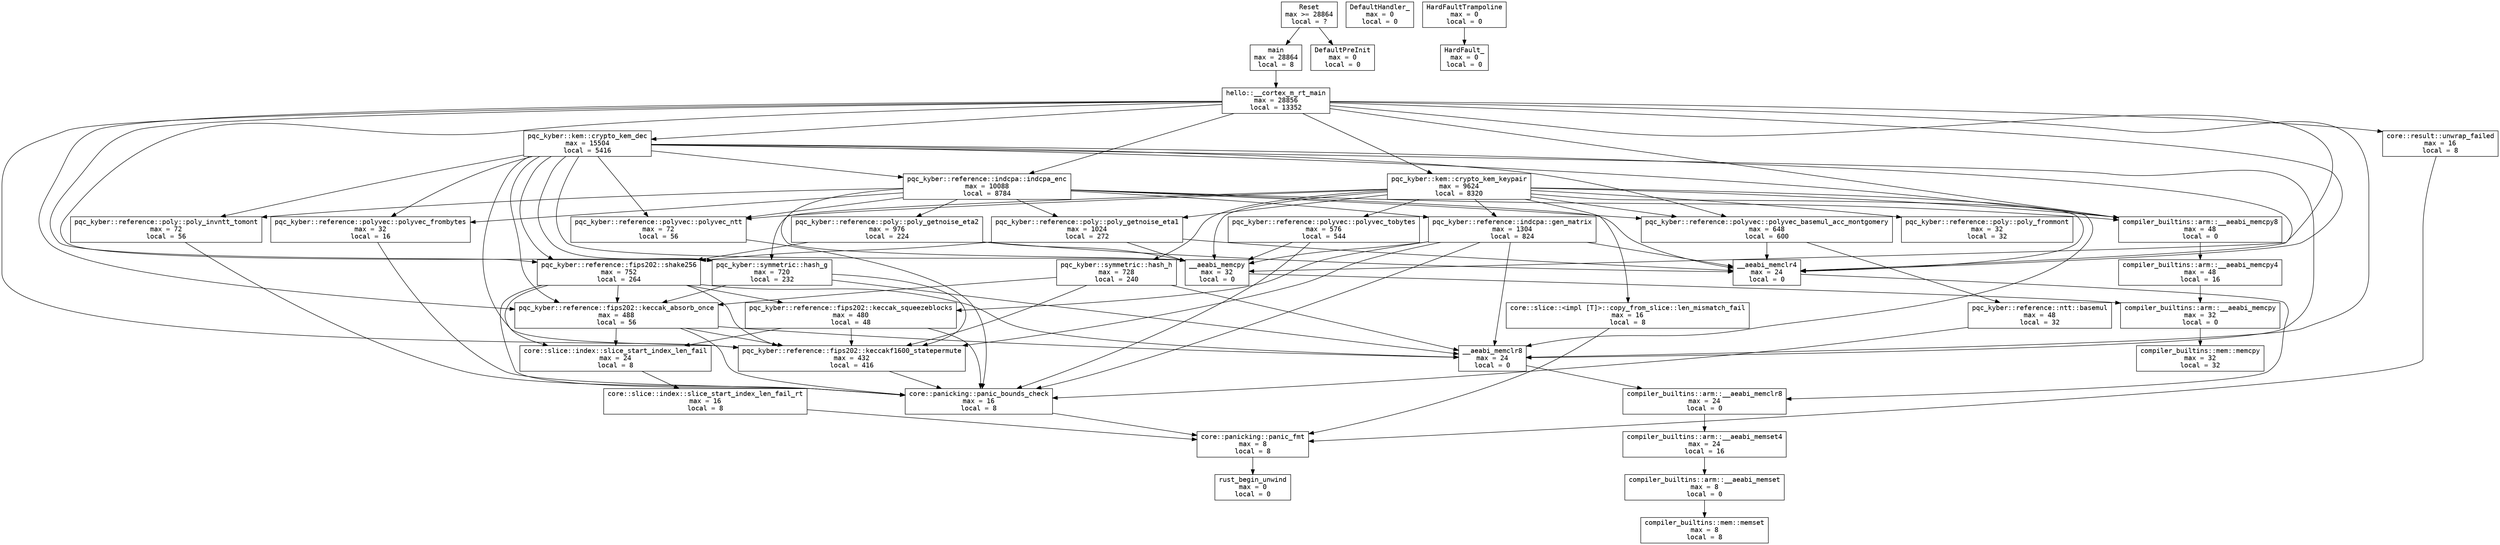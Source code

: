 digraph {
    node [fontname=monospace shape=box]
    0 [label="Reset\nmax >= 28864\nlocal = ?"]
    1 [label="pqc_kyber::kem::crypto_kem_keypair\nmax = 9624\nlocal = 8320"]
    2 [label="main\nmax = 28864\nlocal = 8"]
    3 [label="hello::__cortex_m_rt_main\nmax = 28856\nlocal = 13352"]
    4 [label="core::panicking::panic_fmt\nmax = 8\nlocal = 8"]
    5 [label="core::panicking::panic_bounds_check\nmax = 16\nlocal = 8"]
    6 [label="core::slice::index::slice_start_index_len_fail\nmax = 24\nlocal = 8"]
    7 [label="core::slice::index::slice_start_index_len_fail_rt\nmax = 16\nlocal = 8"]
    8 [label="core::result::unwrap_failed\nmax = 16\nlocal = 8"]
    9 [label="core::slice::<impl [T]>::copy_from_slice::len_mismatch_fail\nmax = 16\nlocal = 8"]
    10 [label="DefaultHandler_\nmax = 0\nlocal = 0"]
    11 [label="DefaultPreInit\nmax = 0\nlocal = 0"]
    12 [label="rust_begin_unwind\nmax = 0\nlocal = 0"]
    13 [label="pqc_kyber::reference::polyvec::polyvec_tobytes\nmax = 576\nlocal = 544"]
    14 [label="pqc_kyber::reference::indcpa::gen_matrix\nmax = 1304\nlocal = 824"]
    15 [label="pqc_kyber::reference::fips202::keccak_squeezeblocks\nmax = 480\nlocal = 48"]
    16 [label="pqc_kyber::reference::fips202::keccakf1600_statepermute\nmax = 432\nlocal = 416"]
    17 [label="pqc_kyber::reference::indcpa::indcpa_enc\nmax = 10088\nlocal = 8784"]
    18 [label="pqc_kyber::reference::polyvec::polyvec_frombytes\nmax = 32\nlocal = 16"]
    19 [label="pqc_kyber::reference::poly::poly_getnoise_eta1\nmax = 1024\nlocal = 272"]
    20 [label="pqc_kyber::reference::poly::poly_getnoise_eta2\nmax = 976\nlocal = 224"]
    21 [label="pqc_kyber::reference::polyvec::polyvec_ntt\nmax = 72\nlocal = 56"]
    22 [label="pqc_kyber::reference::polyvec::polyvec_basemul_acc_montgomery\nmax = 648\nlocal = 600"]
    23 [label="pqc_kyber::reference::poly::poly_invntt_tomont\nmax = 72\nlocal = 56"]
    24 [label="pqc_kyber::reference::ntt::basemul\nmax = 48\nlocal = 32"]
    25 [label="pqc_kyber::reference::fips202::shake256\nmax = 752\nlocal = 264"]
    26 [label="pqc_kyber::reference::fips202::keccak_absorb_once\nmax = 488\nlocal = 56"]
    27 [label="pqc_kyber::reference::poly::poly_frommont\nmax = 32\nlocal = 32"]
    28 [label="pqc_kyber::kem::crypto_kem_dec\nmax = 15504\nlocal = 5416"]
    29 [label="pqc_kyber::symmetric::hash_g\nmax = 720\nlocal = 232"]
    30 [label="pqc_kyber::symmetric::hash_h\nmax = 728\nlocal = 240"]
    31 [label="compiler_builtins::mem::memcpy\nmax = 32\nlocal = 32"]
    32 [label="compiler_builtins::mem::memset\nmax = 8\nlocal = 8"]
    33 [label="compiler_builtins::arm::__aeabi_memcpy\nmax = 32\nlocal = 0"]
    34 [label="__aeabi_memcpy\nmax = 32\nlocal = 0"]
    35 [label="compiler_builtins::arm::__aeabi_memcpy4\nmax = 48\nlocal = 16"]
    36 [label="compiler_builtins::arm::__aeabi_memcpy8\nmax = 48\nlocal = 0"]
    37 [label="compiler_builtins::arm::__aeabi_memset\nmax = 8\nlocal = 0"]
    38 [label="compiler_builtins::arm::__aeabi_memset4\nmax = 24\nlocal = 16"]
    39 [label="compiler_builtins::arm::__aeabi_memclr8\nmax = 24\nlocal = 0"]
    40 [label="__aeabi_memclr4\nmax = 24\nlocal = 0"]
    41 [label="__aeabi_memclr8\nmax = 24\nlocal = 0"]
    42 [label="HardFaultTrampoline\nmax = 0\nlocal = 0"]
    43 [label="HardFault_\nmax = 0\nlocal = 0"]
    34 -> 33
    14 -> 15
    14 -> 16
    14 -> 5
    1 -> 9
    1 -> 29
    1 -> 14
    1 -> 19
    1 -> 21
    1 -> 22
    1 -> 27
    1 -> 13
    1 -> 30
    19 -> 25
    21 -> 5
    5 -> 4
    25 -> 26
    25 -> 15
    25 -> 6
    25 -> 16
    25 -> 5
    20 -> 25
    22 -> 24
    3 -> 1
    3 -> 16
    3 -> 26
    3 -> 29
    3 -> 17
    3 -> 25
    3 -> 28
    3 -> 8
    26 -> 16
    26 -> 6
    26 -> 5
    24 -> 5
    37 -> 32
    15 -> 16
    15 -> 6
    15 -> 5
    28 -> 18
    28 -> 21
    28 -> 22
    28 -> 23
    28 -> 29
    28 -> 17
    28 -> 26
    28 -> 16
    28 -> 25
    30 -> 26
    30 -> 16
    23 -> 5
    18 -> 5
    9 -> 4
    4 -> 12
    33 -> 31
    7 -> 4
    29 -> 26
    29 -> 16
    40 -> 39
    38 -> 37
    17 -> 18
    17 -> 14
    17 -> 19
    17 -> 20
    17 -> 21
    17 -> 22
    17 -> 23
    35 -> 33
    8 -> 4
    41 -> 39
    16 -> 5
    2 -> 3
    13 -> 5
    6 -> 7
    0 -> 11
    0 -> 2
    1 -> 40
    1 -> 36
    1 -> 41
    1 -> 34
    3 -> 40
    3 -> 36
    3 -> 41
    3 -> 34
    13 -> 34
    14 -> 40
    14 -> 41
    14 -> 34
    17 -> 40
    17 -> 34
    17 -> 36
    19 -> 40
    19 -> 34
    20 -> 40
    20 -> 34
    22 -> 40
    25 -> 41
    26 -> 41
    28 -> 40
    28 -> 34
    28 -> 36
    28 -> 41
    29 -> 41
    30 -> 41
    36 -> 35
    39 -> 38
    42 -> 43
}

